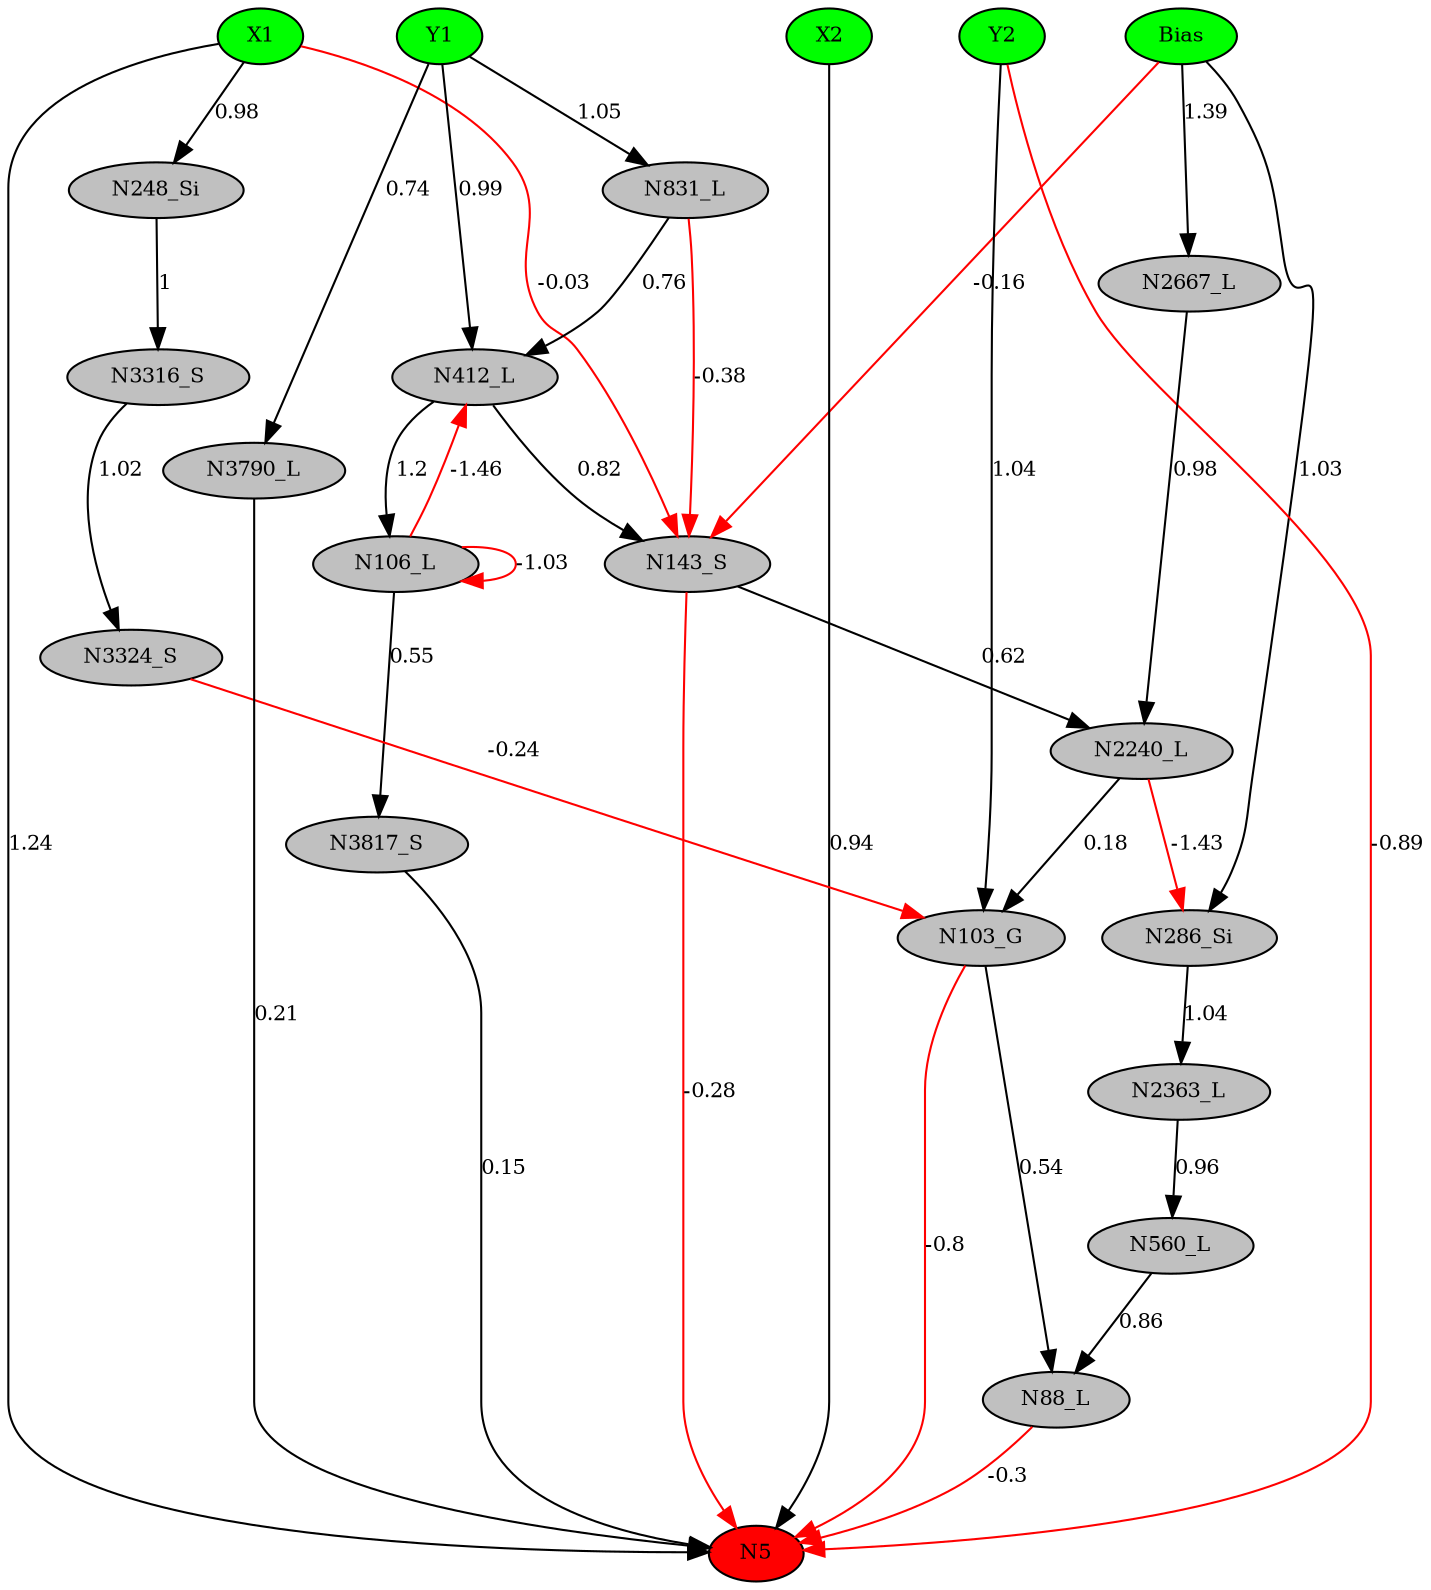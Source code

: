 digraph g { 
N0 [shape=ellipse, label=Bias,fontsize=10,height=0.1,width=0.1,style=filled,fillcolor=green]
N1[shape=ellipse label=X1,fontsize=10,height=0.1,width=0.1,style=filled,fillcolor=green]
N2[shape=ellipse label=Y1,fontsize=10,height=0.1,width=0.1,style=filled,fillcolor=green]
N3[shape=ellipse label=X2,fontsize=10,height=0.1,width=0.1,style=filled,fillcolor=green]
N4[shape=ellipse label=Y2,fontsize=10,height=0.1,width=0.1,style=filled,fillcolor=green]
N5[shape=ellipse,fontsize = 10, height = 0.1, width = 0.1, style = filled, fillcolor = red]
N88[shape=ellipse, label=N88_L,fontsize=10,height=0.1,width=0.1,style=filled,fillcolor=gray]
N103[shape=ellipse, label=N103_G,fontsize=10,height=0.1,width=0.1,style=filled,fillcolor=gray]
N106[shape=ellipse, label=N106_L,fontsize=10,height=0.1,width=0.1,style=filled,fillcolor=gray]
N143[shape=ellipse, label=N143_S,fontsize=10,height=0.1,width=0.1,style=filled,fillcolor=gray]
N248[shape=ellipse, label=N248_Si,fontsize=10,height=0.1,width=0.1,style=filled,fillcolor=gray]
N286[shape=ellipse, label=N286_Si,fontsize=10,height=0.1,width=0.1,style=filled,fillcolor=gray]
N412[shape=ellipse, label=N412_L,fontsize=10,height=0.1,width=0.1,style=filled,fillcolor=gray]
N560[shape=ellipse, label=N560_L,fontsize=10,height=0.1,width=0.1,style=filled,fillcolor=gray]
N831[shape=ellipse, label=N831_L,fontsize=10,height=0.1,width=0.1,style=filled,fillcolor=gray]
N2240[shape=ellipse, label=N2240_L,fontsize=10,height=0.1,width=0.1,style=filled,fillcolor=gray]
N2363[shape=ellipse, label=N2363_L,fontsize=10,height=0.1,width=0.1,style=filled,fillcolor=gray]
N2667[shape=ellipse, label=N2667_L,fontsize=10,height=0.1,width=0.1,style=filled,fillcolor=gray]
N3316[shape=ellipse, label=N3316_S,fontsize=10,height=0.1,width=0.1,style=filled,fillcolor=gray]
N3324[shape=ellipse, label=N3324_S,fontsize=10,height=0.1,width=0.1,style=filled,fillcolor=gray]
N3790[shape=ellipse, label=N3790_L,fontsize=10,height=0.1,width=0.1,style=filled,fillcolor=gray]
N3817[shape=ellipse, label=N3817_S,fontsize=10,height=0.1,width=0.1,style=filled,fillcolor=gray]
N1 -> N5 [color=black] [ label=1.24,fontsize=10]
N3 -> N5 [color=black] [ label=0.94,fontsize=10]
N4 -> N5 [color=red] [arrowType=inv][ label=-0.89,fontsize=10]
N88 -> N5 [color=red] [arrowType=inv][ label=-0.3,fontsize=10]
N4 -> N103 [color=black] [ label=1.04,fontsize=10]
N103 -> N5 [color=red] [arrowType=inv][ label=-0.8,fontsize=10]
N0 -> N143 [color=red] [arrowType=inv][ label=-0.16,fontsize=10]
N143 -> N5 [color=red] [arrowType=inv][ label=-0.28,fontsize=10]
N103 -> N88 [color=black] [ label=0.54,fontsize=10]
N1 -> N248 [color=black] [ label=0.98,fontsize=10]
N0 -> N286 [color=black] [ label=1.03,fontsize=10]
N2 -> N412 [color=black] [ label=0.99,fontsize=10]
N412 -> N106 [color=black] [ label=1.2,fontsize=10]
N560 -> N88 [color=black] [ label=0.86,fontsize=10]
N2 -> N831 [color=black] [ label=1.05,fontsize=10]
N831 -> N143 [color=red] [arrowType=inv][ label=-0.38,fontsize=10]
N1 -> N143 [color=red] [arrowType=inv][ label=-0.03,fontsize=10]
N2240 -> N103 [color=black] [ label=0.18,fontsize=10]
N286 -> N2363 [color=black] [ label=1.04,fontsize=10]
N2363 -> N560 [color=black] [ label=0.96,fontsize=10]
N0 -> N2667 [color=black] [ label=1.39,fontsize=10]
N2667 -> N2240 [color=black] [ label=0.98,fontsize=10]
N2240 -> N286 [color=red] [arrowType=inv][ label=-1.43,fontsize=10]
N248 -> N3316 [color=black] [ label=1,fontsize=10]
N3316 -> N3324 [color=black] [ label=1.02,fontsize=10]
N3324 -> N103 [color=red] [arrowType=inv][ label=-0.24,fontsize=10]
N106 -> N106 [color=red] [arrowType=inv][ label=-1.03,fontsize=10]
N412 -> N143 [color=black] [ label=0.82,fontsize=10]
N2 -> N3790 [color=black] [ label=0.74,fontsize=10]
N3790 -> N5 [color=black] [ label=0.21,fontsize=10]
N106 -> N3817 [color=black] [ label=0.55,fontsize=10]
N3817 -> N5 [color=black] [ label=0.15,fontsize=10]
N106 -> N412 [color=red] [arrowType=inv][ label=-1.46,fontsize=10]
N831 -> N412 [color=black] [ label=0.76,fontsize=10]
N143 -> N2240 [color=black] [ label=0.62,fontsize=10]
 { rank=same; 
N5
 } 
 { rank=same; 
N1 ->N2 ->N3 ->N4 ->N0 [style=invis]
 } 
}
